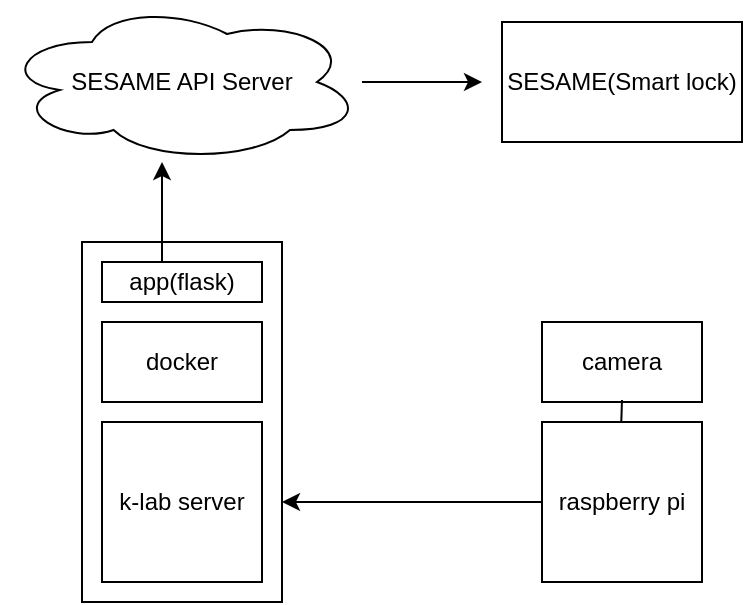 <mxfile version="13.7.1" type="github">
  <diagram id="Hnb3dqELiQgjOiSlFxRf" name="Page-1">
    <mxGraphModel dx="1694" dy="1123" grid="1" gridSize="10" guides="1" tooltips="1" connect="1" arrows="1" fold="1" page="1" pageScale="1" pageWidth="827" pageHeight="1169" math="0" shadow="0">
      <root>
        <mxCell id="0" />
        <mxCell id="1" parent="0" />
        <mxCell id="8lIRuuAEmx_Z0xWrTb3w-12" value="" style="rounded=0;whiteSpace=wrap;html=1;" vertex="1" parent="1">
          <mxGeometry x="250" y="270" width="100" height="180" as="geometry" />
        </mxCell>
        <mxCell id="8lIRuuAEmx_Z0xWrTb3w-2" value="k-lab server" style="whiteSpace=wrap;html=1;aspect=fixed;" vertex="1" parent="1">
          <mxGeometry x="260" y="360" width="80" height="80" as="geometry" />
        </mxCell>
        <mxCell id="8lIRuuAEmx_Z0xWrTb3w-3" value="raspberry pi" style="whiteSpace=wrap;html=1;aspect=fixed;" vertex="1" parent="1">
          <mxGeometry x="480" y="360" width="80" height="80" as="geometry" />
        </mxCell>
        <mxCell id="8lIRuuAEmx_Z0xWrTb3w-4" value="docker" style="rounded=0;whiteSpace=wrap;html=1;" vertex="1" parent="1">
          <mxGeometry x="260" y="310" width="80" height="40" as="geometry" />
        </mxCell>
        <mxCell id="8lIRuuAEmx_Z0xWrTb3w-6" value="camera" style="rounded=0;whiteSpace=wrap;html=1;" vertex="1" parent="1">
          <mxGeometry x="480" y="310" width="80" height="40" as="geometry" />
        </mxCell>
        <mxCell id="8lIRuuAEmx_Z0xWrTb3w-7" value="" style="endArrow=none;html=1;exitX=0.533;exitY=0;exitDx=0;exitDy=0;exitPerimeter=0;" edge="1" parent="1">
          <mxGeometry width="50" height="50" relative="1" as="geometry">
            <mxPoint x="519.64" y="360" as="sourcePoint" />
            <mxPoint x="520" y="349" as="targetPoint" />
            <Array as="points">
              <mxPoint x="520" y="360" />
            </Array>
          </mxGeometry>
        </mxCell>
        <mxCell id="8lIRuuAEmx_Z0xWrTb3w-8" value="app(flask)" style="rounded=0;whiteSpace=wrap;html=1;" vertex="1" parent="1">
          <mxGeometry x="260" y="280" width="80" height="20" as="geometry" />
        </mxCell>
        <mxCell id="8lIRuuAEmx_Z0xWrTb3w-9" value="" style="endArrow=classic;html=1;exitX=0;exitY=0.5;exitDx=0;exitDy=0;" edge="1" parent="1" source="8lIRuuAEmx_Z0xWrTb3w-3">
          <mxGeometry width="50" height="50" relative="1" as="geometry">
            <mxPoint x="400" y="410" as="sourcePoint" />
            <mxPoint x="350" y="400" as="targetPoint" />
          </mxGeometry>
        </mxCell>
        <mxCell id="8lIRuuAEmx_Z0xWrTb3w-13" value="SESAME API Server" style="ellipse;shape=cloud;whiteSpace=wrap;html=1;" vertex="1" parent="1">
          <mxGeometry x="210" y="150" width="180" height="80" as="geometry" />
        </mxCell>
        <mxCell id="8lIRuuAEmx_Z0xWrTb3w-14" value="" style="endArrow=classic;html=1;" edge="1" parent="1">
          <mxGeometry width="50" height="50" relative="1" as="geometry">
            <mxPoint x="290" y="280" as="sourcePoint" />
            <mxPoint x="290" y="230" as="targetPoint" />
          </mxGeometry>
        </mxCell>
        <mxCell id="8lIRuuAEmx_Z0xWrTb3w-15" value="SESAME(Smart lock)" style="rounded=0;whiteSpace=wrap;html=1;" vertex="1" parent="1">
          <mxGeometry x="460" y="160" width="120" height="60" as="geometry" />
        </mxCell>
        <mxCell id="8lIRuuAEmx_Z0xWrTb3w-16" value="" style="endArrow=classic;html=1;" edge="1" parent="1" source="8lIRuuAEmx_Z0xWrTb3w-13">
          <mxGeometry width="50" height="50" relative="1" as="geometry">
            <mxPoint x="380" y="280" as="sourcePoint" />
            <mxPoint x="450" y="190" as="targetPoint" />
          </mxGeometry>
        </mxCell>
      </root>
    </mxGraphModel>
  </diagram>
</mxfile>
